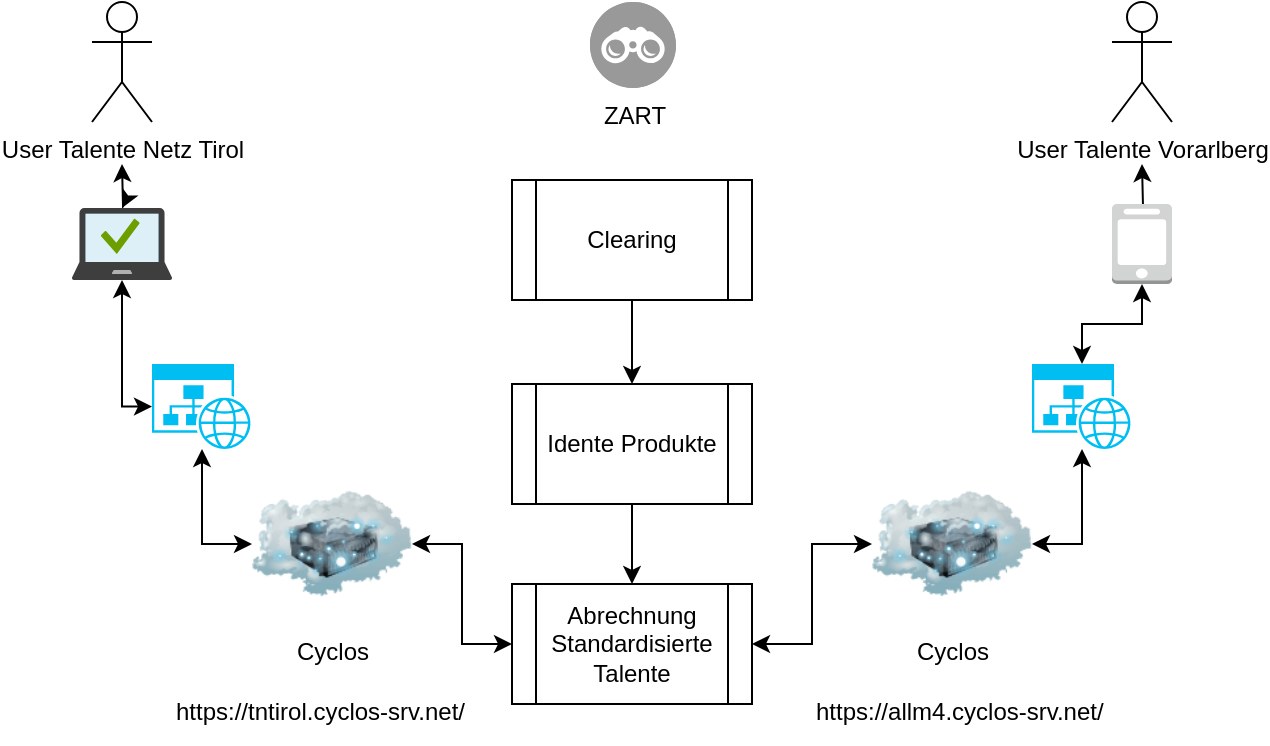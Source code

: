 <mxfile version="14.7.7" type="device"><diagram id="3-tzzUVPIixnoFWoyqRh" name="Page-1"><mxGraphModel dx="1422" dy="825" grid="1" gridSize="10" guides="1" tooltips="1" connect="1" arrows="1" fold="1" page="1" pageScale="1" pageWidth="827" pageHeight="1169" math="0" shadow="0"><root><mxCell id="0"/><mxCell id="1" parent="0"/><mxCell id="r4QwEXHfqi5PvhgL8hP9-25" value="" style="edgeStyle=orthogonalEdgeStyle;rounded=0;orthogonalLoop=1;jettySize=auto;html=1;startArrow=classic;startFill=1;" edge="1" parent="1" target="r4QwEXHfqi5PvhgL8hP9-3"><mxGeometry relative="1" as="geometry"><mxPoint x="145" y="180" as="sourcePoint"/></mxGeometry></mxCell><mxCell id="r4QwEXHfqi5PvhgL8hP9-1" value="User Talente Netz Tirol" style="shape=umlActor;verticalLabelPosition=bottom;verticalAlign=top;html=1;" vertex="1" parent="1"><mxGeometry x="130" y="99" width="30" height="60" as="geometry"/></mxCell><mxCell id="r4QwEXHfqi5PvhgL8hP9-31" value="" style="edgeStyle=orthogonalEdgeStyle;rounded=0;orthogonalLoop=1;jettySize=auto;html=1;startArrow=classic;startFill=1;" edge="1" parent="1" target="r4QwEXHfqi5PvhgL8hP9-4"><mxGeometry relative="1" as="geometry"><mxPoint x="655" y="180" as="sourcePoint"/></mxGeometry></mxCell><mxCell id="r4QwEXHfqi5PvhgL8hP9-2" value="User Talente Vorarlberg" style="shape=umlActor;verticalLabelPosition=bottom;verticalAlign=top;html=1;" vertex="1" parent="1"><mxGeometry x="640" y="99" width="30" height="60" as="geometry"/></mxCell><mxCell id="r4QwEXHfqi5PvhgL8hP9-26" style="edgeStyle=orthogonalEdgeStyle;rounded=0;orthogonalLoop=1;jettySize=auto;html=1;entryX=0;entryY=0.5;entryDx=0;entryDy=0;entryPerimeter=0;startArrow=classic;startFill=1;" edge="1" parent="1" source="r4QwEXHfqi5PvhgL8hP9-3" target="r4QwEXHfqi5PvhgL8hP9-5"><mxGeometry relative="1" as="geometry"><Array as="points"><mxPoint x="145" y="301"/></Array></mxGeometry></mxCell><mxCell id="r4QwEXHfqi5PvhgL8hP9-3" value="" style="aspect=fixed;html=1;points=[];align=center;image;fontSize=12;image=img/lib/mscae/Managed_Desktop.svg;" vertex="1" parent="1"><mxGeometry x="120" y="202" width="50" height="36" as="geometry"/></mxCell><mxCell id="r4QwEXHfqi5PvhgL8hP9-23" style="edgeStyle=orthogonalEdgeStyle;rounded=0;orthogonalLoop=1;jettySize=auto;html=1;entryX=0.5;entryY=0;entryDx=0;entryDy=0;entryPerimeter=0;startArrow=classic;startFill=1;" edge="1" parent="1" source="r4QwEXHfqi5PvhgL8hP9-4" target="r4QwEXHfqi5PvhgL8hP9-6"><mxGeometry relative="1" as="geometry"/></mxCell><mxCell id="r4QwEXHfqi5PvhgL8hP9-4" value="" style="outlineConnect=0;dashed=0;verticalLabelPosition=bottom;verticalAlign=top;align=center;html=1;shape=mxgraph.aws3.mobile_client;fillColor=#D2D3D3;gradientColor=none;" vertex="1" parent="1"><mxGeometry x="640" y="200" width="30" height="40" as="geometry"/></mxCell><mxCell id="r4QwEXHfqi5PvhgL8hP9-27" style="edgeStyle=orthogonalEdgeStyle;rounded=0;orthogonalLoop=1;jettySize=auto;html=1;entryX=0;entryY=0.5;entryDx=0;entryDy=0;startArrow=classic;startFill=1;" edge="1" parent="1" source="r4QwEXHfqi5PvhgL8hP9-5" target="r4QwEXHfqi5PvhgL8hP9-7"><mxGeometry relative="1" as="geometry"/></mxCell><mxCell id="r4QwEXHfqi5PvhgL8hP9-5" value="" style="verticalLabelPosition=bottom;html=1;verticalAlign=top;align=center;strokeColor=none;fillColor=#00BEF2;shape=mxgraph.azure.website_generic;pointerEvents=1;" vertex="1" parent="1"><mxGeometry x="160" y="280" width="50" height="42.5" as="geometry"/></mxCell><mxCell id="r4QwEXHfqi5PvhgL8hP9-24" style="edgeStyle=orthogonalEdgeStyle;rounded=0;orthogonalLoop=1;jettySize=auto;html=1;entryX=1;entryY=0.5;entryDx=0;entryDy=0;startArrow=classic;startFill=1;" edge="1" parent="1" source="r4QwEXHfqi5PvhgL8hP9-6" target="r4QwEXHfqi5PvhgL8hP9-13"><mxGeometry relative="1" as="geometry"/></mxCell><mxCell id="r4QwEXHfqi5PvhgL8hP9-6" value="" style="verticalLabelPosition=bottom;html=1;verticalAlign=top;align=center;strokeColor=none;fillColor=#00BEF2;shape=mxgraph.azure.website_generic;pointerEvents=1;" vertex="1" parent="1"><mxGeometry x="600" y="280" width="50" height="42.5" as="geometry"/></mxCell><mxCell id="r4QwEXHfqi5PvhgL8hP9-28" style="edgeStyle=orthogonalEdgeStyle;rounded=0;orthogonalLoop=1;jettySize=auto;html=1;entryX=0;entryY=0.5;entryDx=0;entryDy=0;startArrow=classic;startFill=1;" edge="1" parent="1" source="r4QwEXHfqi5PvhgL8hP9-7" target="r4QwEXHfqi5PvhgL8hP9-19"><mxGeometry relative="1" as="geometry"/></mxCell><mxCell id="r4QwEXHfqi5PvhgL8hP9-7" value="Cyclos" style="image;html=1;image=img/lib/clip_art/networking/Cloud_Server_128x128.png" vertex="1" parent="1"><mxGeometry x="210" y="330" width="80" height="80" as="geometry"/></mxCell><UserObject label="https://tntirol.cyclos-srv.net/" link="https://tntirol.cyclos-srv.net/" id="r4QwEXHfqi5PvhgL8hP9-8"><mxCell style="text;whiteSpace=wrap;html=1;" vertex="1" parent="1"><mxGeometry x="170" y="440" width="170" height="30" as="geometry"/></mxCell></UserObject><mxCell id="r4QwEXHfqi5PvhgL8hP9-29" style="edgeStyle=orthogonalEdgeStyle;rounded=0;orthogonalLoop=1;jettySize=auto;html=1;entryX=1;entryY=0.5;entryDx=0;entryDy=0;startArrow=classic;startFill=1;" edge="1" parent="1" source="r4QwEXHfqi5PvhgL8hP9-13" target="r4QwEXHfqi5PvhgL8hP9-19"><mxGeometry relative="1" as="geometry"/></mxCell><mxCell id="r4QwEXHfqi5PvhgL8hP9-13" value="Cyclos" style="image;html=1;image=img/lib/clip_art/networking/Cloud_Server_128x128.png" vertex="1" parent="1"><mxGeometry x="520" y="330" width="80" height="80" as="geometry"/></mxCell><UserObject label="https://allm4.cyclos-srv.net/" link="https://tntirol.cyclos-srv.net/" id="r4QwEXHfqi5PvhgL8hP9-14"><mxCell style="text;whiteSpace=wrap;html=1;" vertex="1" parent="1"><mxGeometry x="490" y="440" width="170" height="30" as="geometry"/></mxCell></UserObject><mxCell id="r4QwEXHfqi5PvhgL8hP9-18" value="" style="edgeStyle=orthogonalEdgeStyle;rounded=0;orthogonalLoop=1;jettySize=auto;html=1;" edge="1" parent="1" source="r4QwEXHfqi5PvhgL8hP9-16" target="r4QwEXHfqi5PvhgL8hP9-17"><mxGeometry relative="1" as="geometry"/></mxCell><mxCell id="r4QwEXHfqi5PvhgL8hP9-16" value="Clearing" style="shape=process;whiteSpace=wrap;html=1;backgroundOutline=1;" vertex="1" parent="1"><mxGeometry x="340" y="188" width="120" height="60" as="geometry"/></mxCell><mxCell id="r4QwEXHfqi5PvhgL8hP9-20" value="" style="edgeStyle=orthogonalEdgeStyle;rounded=0;orthogonalLoop=1;jettySize=auto;html=1;" edge="1" parent="1" source="r4QwEXHfqi5PvhgL8hP9-17" target="r4QwEXHfqi5PvhgL8hP9-19"><mxGeometry relative="1" as="geometry"/></mxCell><mxCell id="r4QwEXHfqi5PvhgL8hP9-17" value="Idente Produkte&lt;br&gt;" style="shape=process;whiteSpace=wrap;html=1;backgroundOutline=1;" vertex="1" parent="1"><mxGeometry x="340" y="290" width="120" height="60" as="geometry"/></mxCell><mxCell id="r4QwEXHfqi5PvhgL8hP9-19" value="Abrechnung Standardisierte Talente" style="shape=process;whiteSpace=wrap;html=1;backgroundOutline=1;" vertex="1" parent="1"><mxGeometry x="340" y="390" width="120" height="60" as="geometry"/></mxCell><mxCell id="r4QwEXHfqi5PvhgL8hP9-21" value="ZART" style="fillColor=#999999;verticalLabelPosition=bottom;html=1;strokeColor=#ffffff;verticalAlign=top;align=center;points=[[0.145,0.145,0],[0.5,0,0],[0.855,0.145,0],[1,0.5,0],[0.855,0.855,0],[0.5,1,0],[0.145,0.855,0],[0,0.5,0]];pointerEvents=1;shape=mxgraph.cisco_safe.compositeIcon;bgIcon=ellipse;resIcon=mxgraph.cisco_safe.capability.host_context;" vertex="1" parent="1"><mxGeometry x="379" y="99" width="43" height="43" as="geometry"/></mxCell></root></mxGraphModel></diagram></mxfile>